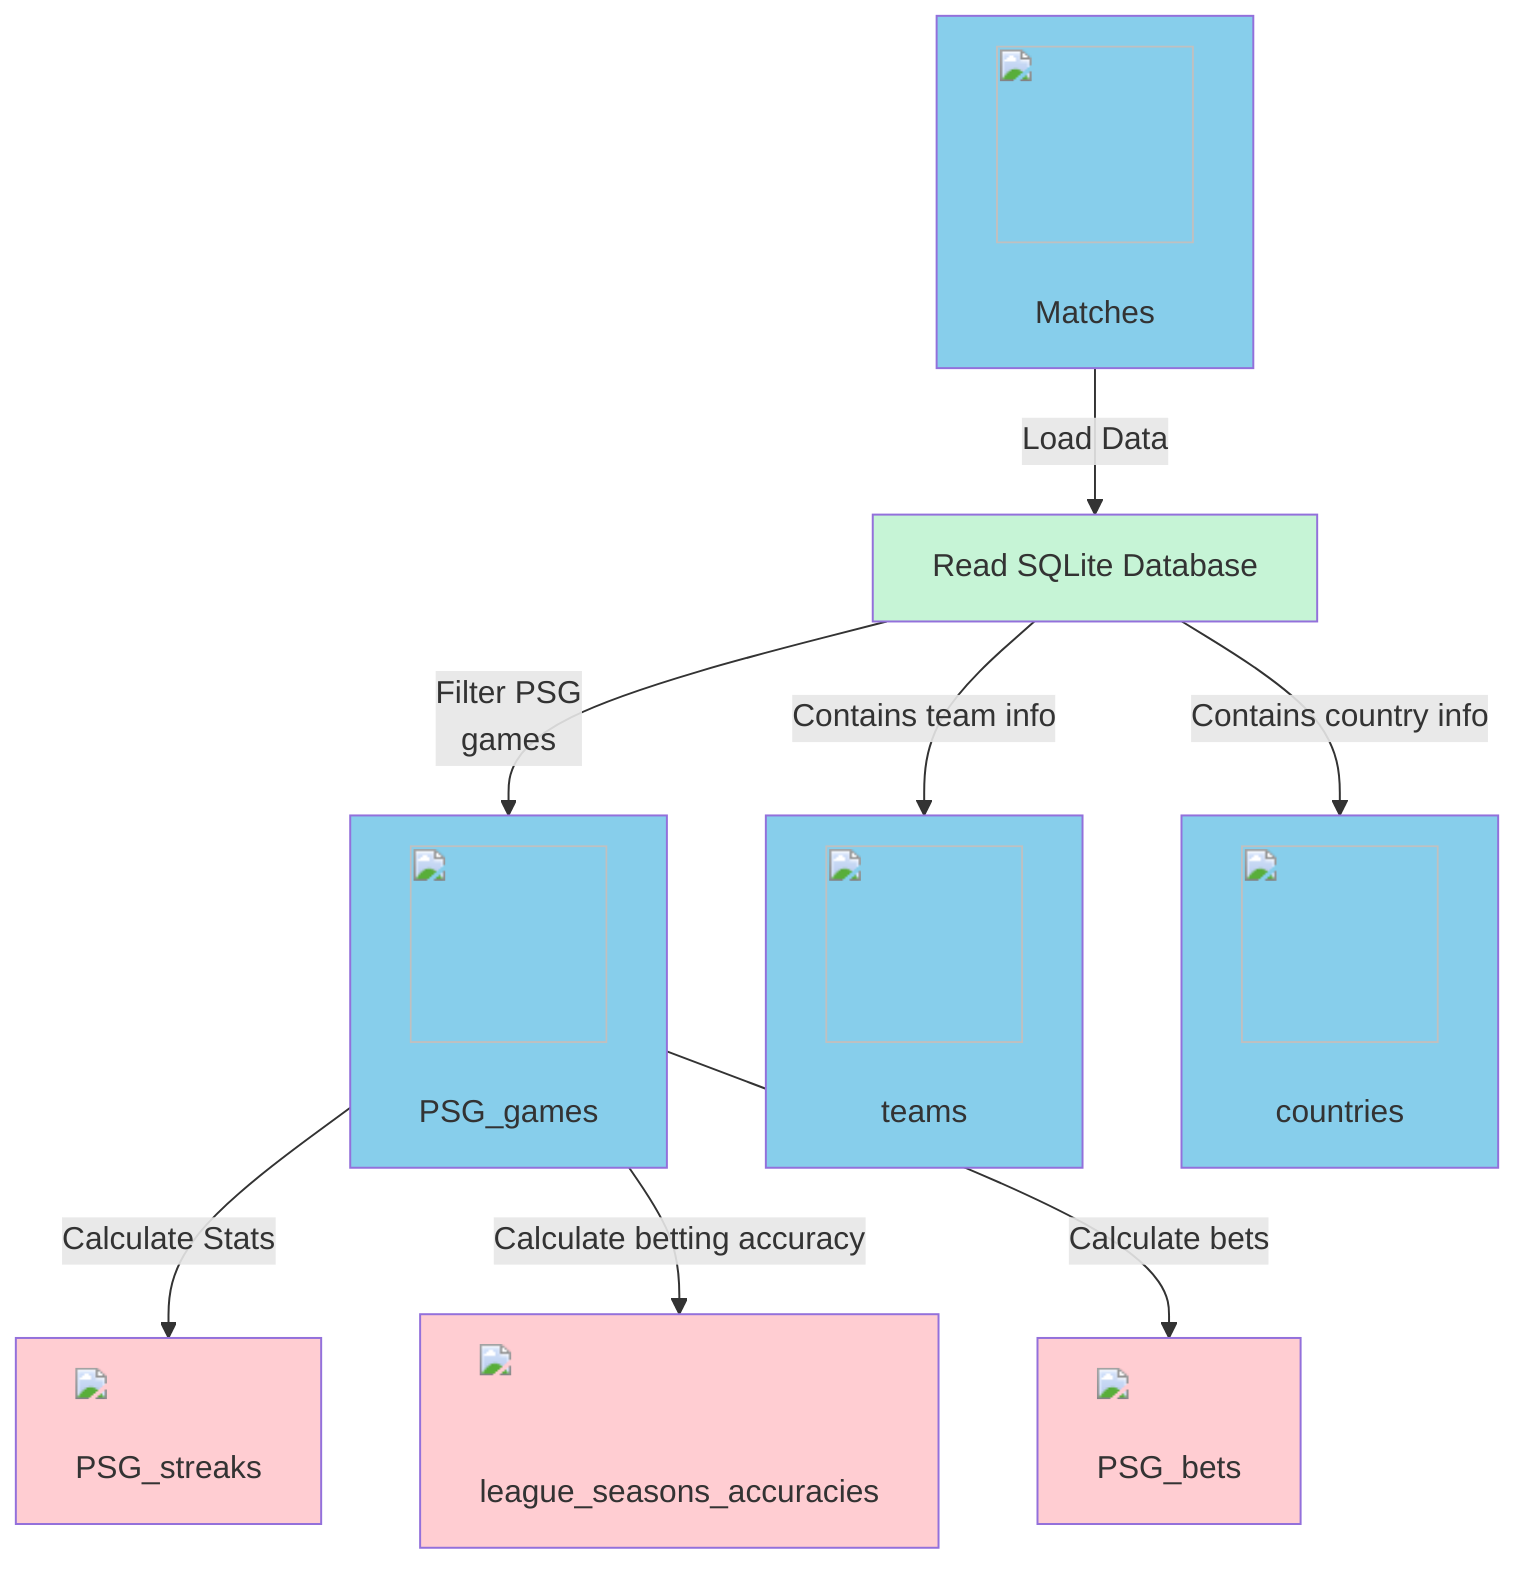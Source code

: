 graph TD;
    E["<img src='icons/database.svg' width=100 height=100/> <br/> Matches"] -->|"Load Data"| C["Read SQLite Database"];
    C -->|"Filter PSG \n games"| D["<img src='icons/column_split.svg' width=100 height=100/> <br/> PSG_games"];
    C -->|"Contains team info"| A["<img src='icons/table.svg' width=100 height=100/> <br/> teams"];
    C -->|"Contains country info"| B["<img src='icons/table.svg' width=100 height=100/> <br/> countries"];
    D -->|"Calculate Stats"| F["<img src='dummy_plots/barplot_template.svg'/> <br/> PSG_streaks"];
    D -->|"Calculate betting accuracy"| G["<img src='dummy_plots/factor_plot_template.svg'/> <br/> league_seasons_accuracies"];
    D -->|"Calculate bets"| H["<img src='dummy_plots/factor_plot_template.svg'/> <br/> PSG_bets"];
    style E fill:#87CEEB;  
    style A fill:#87CEEB;  
    style B fill:#87CEEB;  
    style D fill:#87CEEB;  
    style C fill:#C6F4D6;  
    style F fill:#FFCDD2;  
    style G fill:#FFCDD2;  
    style H fill:#FFCDD2;